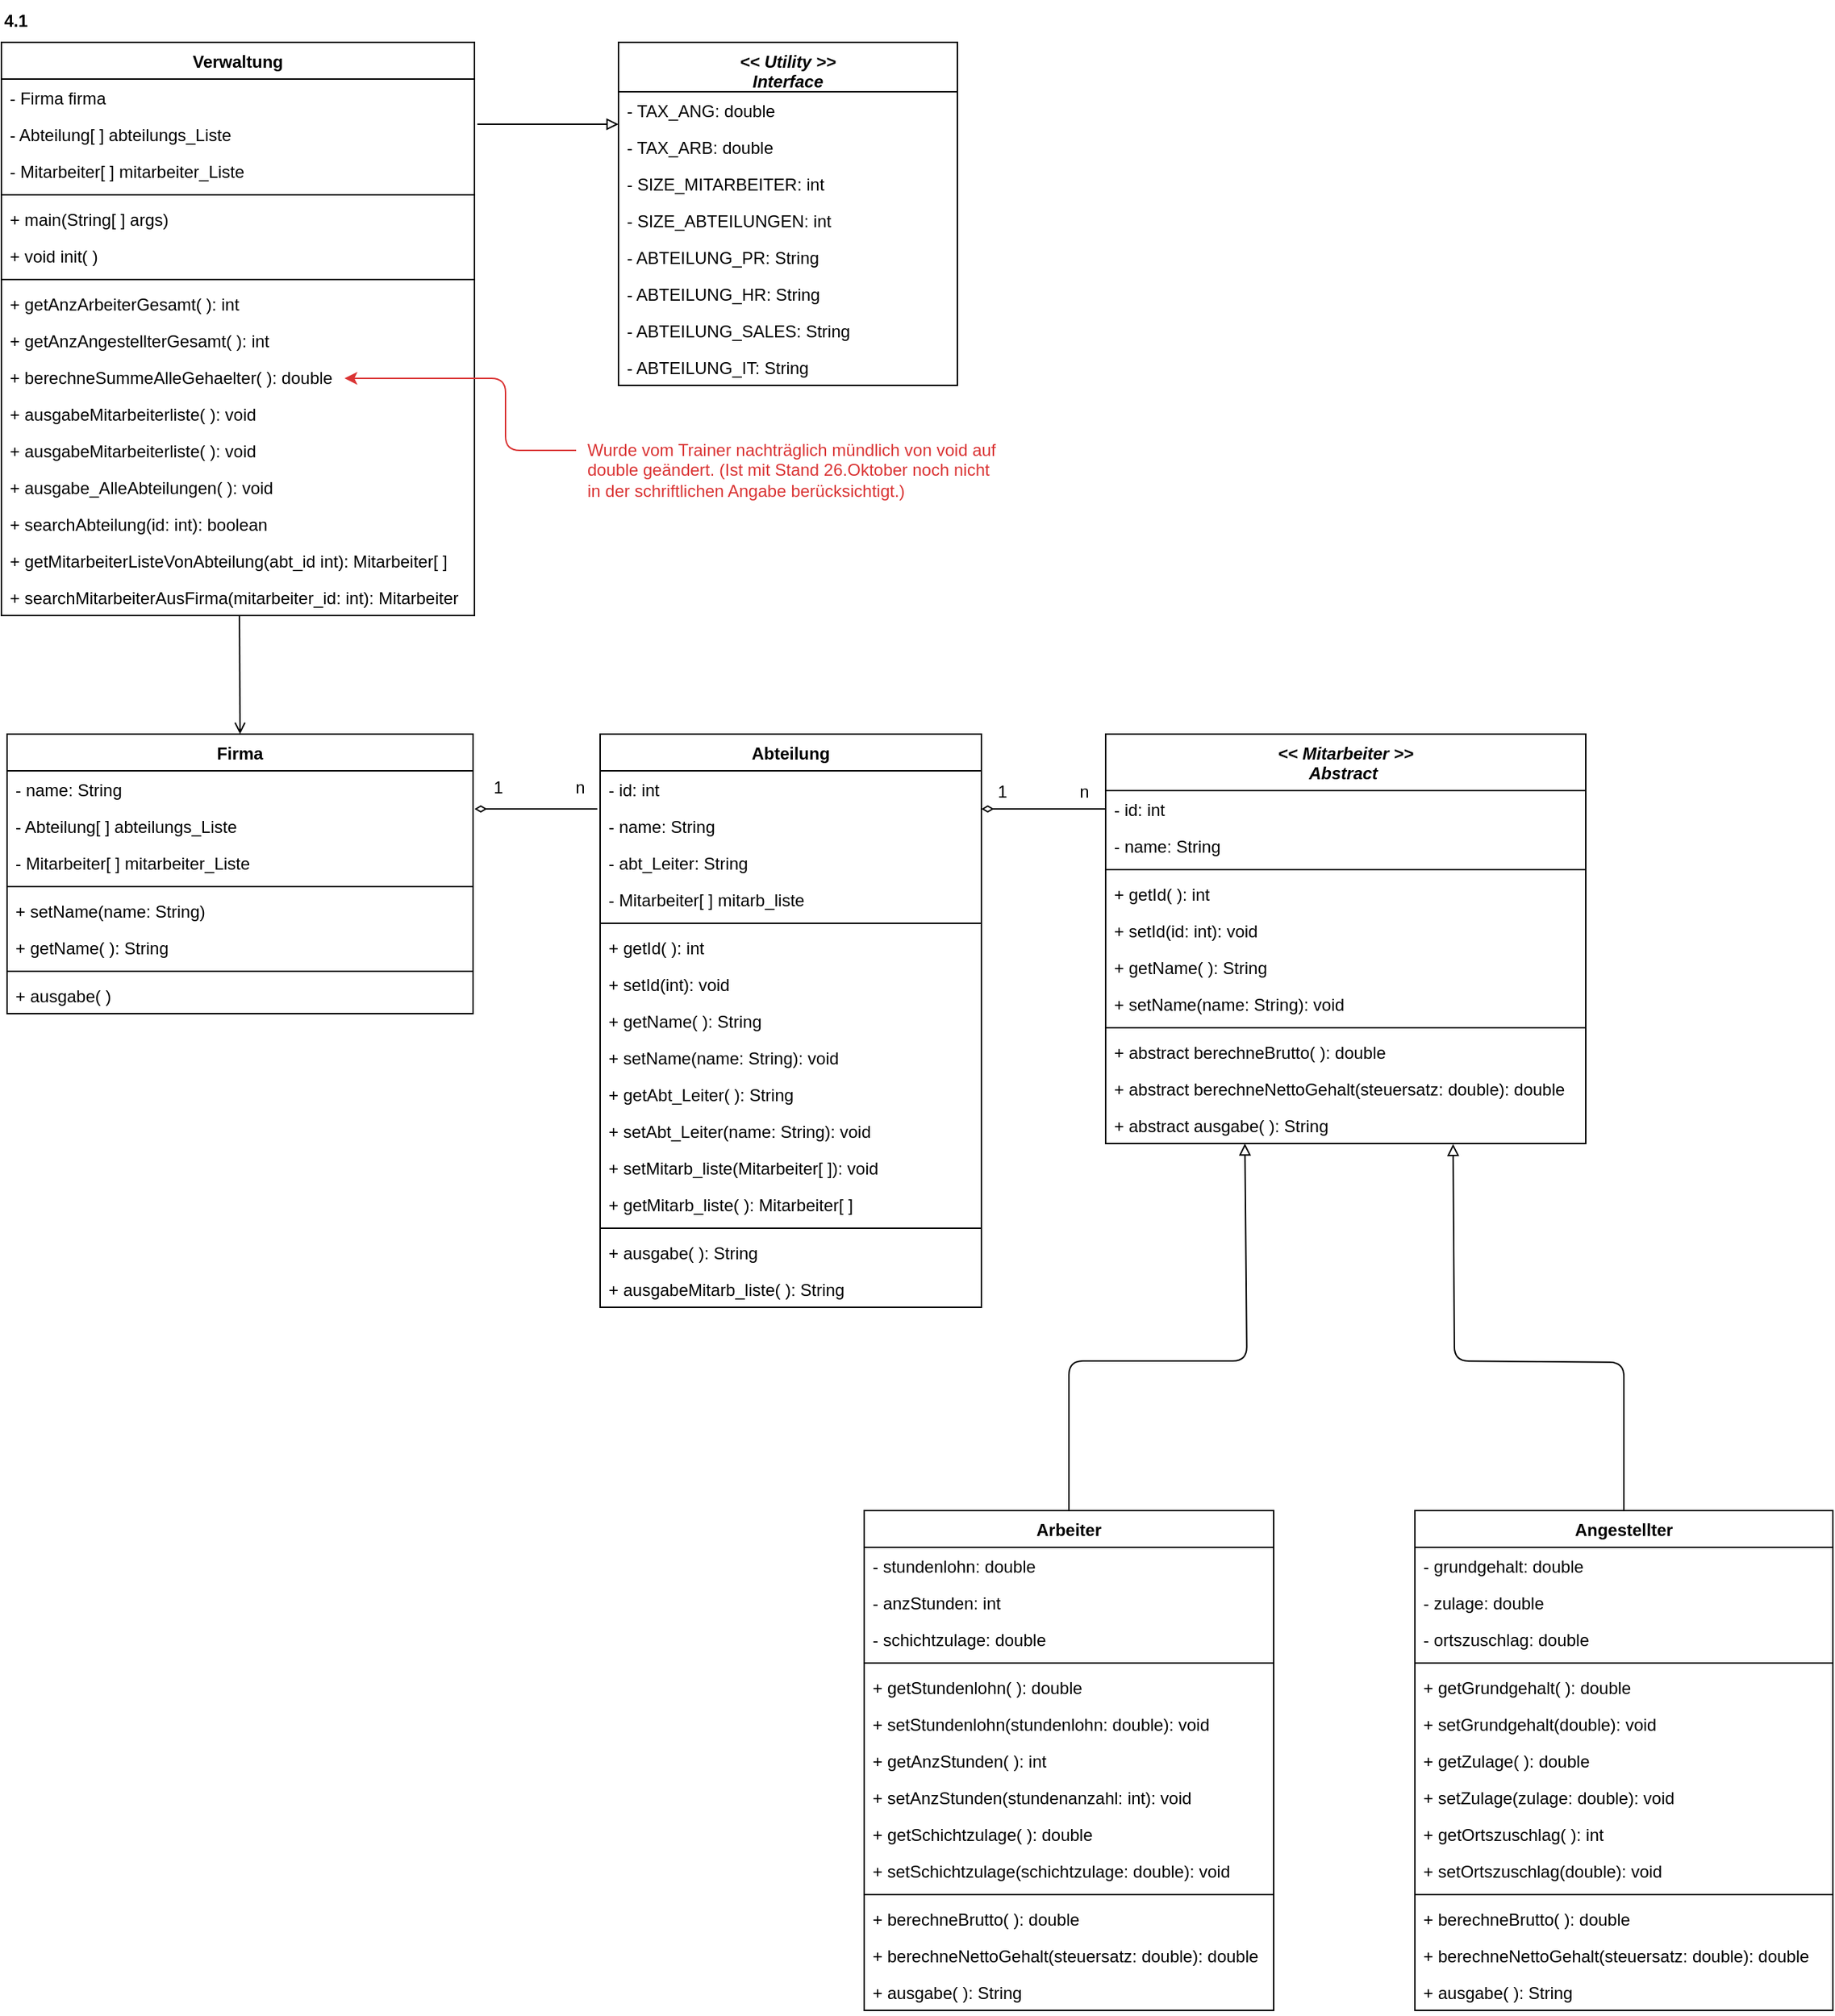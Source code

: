 <mxfile>
    <diagram id="rcUHlj1lV0WHpPZUBOzG" name="Page-1">
        <mxGraphModel dx="982" dy="1987" grid="1" gridSize="10" guides="1" tooltips="1" connect="1" arrows="1" fold="1" page="1" pageScale="1" pageWidth="850" pageHeight="1100" math="0" shadow="0">
            <root>
                <mxCell id="0"/>
                <mxCell id="1" parent="0"/>
                <mxCell id="2" value="&lt;&lt; Mitarbeiter &gt;&gt;&#10;Abstract " style="swimlane;fontStyle=3;align=center;verticalAlign=top;childLayout=stackLayout;horizontal=1;startSize=40;horizontalStack=0;resizeParent=1;resizeParentMax=0;resizeLast=0;collapsible=1;marginBottom=0;" parent="1" vertex="1">
                    <mxGeometry x="865" y="-549" width="340" height="290" as="geometry"/>
                </mxCell>
                <mxCell id="3" value="- id: int" style="text;strokeColor=none;fillColor=none;align=left;verticalAlign=top;spacingLeft=4;spacingRight=4;overflow=hidden;rotatable=0;points=[[0,0.5],[1,0.5]];portConstraint=eastwest;" parent="2" vertex="1">
                    <mxGeometry y="40" width="340" height="26" as="geometry"/>
                </mxCell>
                <mxCell id="6" value="- name: String" style="text;strokeColor=none;fillColor=none;align=left;verticalAlign=top;spacingLeft=4;spacingRight=4;overflow=hidden;rotatable=0;points=[[0,0.5],[1,0.5]];portConstraint=eastwest;" parent="2" vertex="1">
                    <mxGeometry y="66" width="340" height="26" as="geometry"/>
                </mxCell>
                <mxCell id="4" value="" style="line;strokeWidth=1;fillColor=none;align=left;verticalAlign=middle;spacingTop=-1;spacingLeft=3;spacingRight=3;rotatable=0;labelPosition=right;points=[];portConstraint=eastwest;strokeColor=inherit;" parent="2" vertex="1">
                    <mxGeometry y="92" width="340" height="8" as="geometry"/>
                </mxCell>
                <mxCell id="5" value="+ getId( ): int" style="text;strokeColor=none;fillColor=none;align=left;verticalAlign=top;spacingLeft=4;spacingRight=4;overflow=hidden;rotatable=0;points=[[0,0.5],[1,0.5]];portConstraint=eastwest;" parent="2" vertex="1">
                    <mxGeometry y="100" width="340" height="26" as="geometry"/>
                </mxCell>
                <mxCell id="7" value="+ setId(id: int): void" style="text;strokeColor=none;fillColor=none;align=left;verticalAlign=top;spacingLeft=4;spacingRight=4;overflow=hidden;rotatable=0;points=[[0,0.5],[1,0.5]];portConstraint=eastwest;" parent="2" vertex="1">
                    <mxGeometry y="126" width="340" height="26" as="geometry"/>
                </mxCell>
                <mxCell id="8" value="+ getName( ): String" style="text;strokeColor=none;fillColor=none;align=left;verticalAlign=top;spacingLeft=4;spacingRight=4;overflow=hidden;rotatable=0;points=[[0,0.5],[1,0.5]];portConstraint=eastwest;" parent="2" vertex="1">
                    <mxGeometry y="152" width="340" height="26" as="geometry"/>
                </mxCell>
                <mxCell id="9" value="+ setName(name: String): void" style="text;strokeColor=none;fillColor=none;align=left;verticalAlign=top;spacingLeft=4;spacingRight=4;overflow=hidden;rotatable=0;points=[[0,0.5],[1,0.5]];portConstraint=eastwest;" parent="2" vertex="1">
                    <mxGeometry y="178" width="340" height="26" as="geometry"/>
                </mxCell>
                <mxCell id="11" value="" style="line;strokeWidth=1;fillColor=none;align=left;verticalAlign=middle;spacingTop=-1;spacingLeft=3;spacingRight=3;rotatable=0;labelPosition=right;points=[];portConstraint=eastwest;strokeColor=inherit;" parent="2" vertex="1">
                    <mxGeometry y="204" width="340" height="8" as="geometry"/>
                </mxCell>
                <mxCell id="54" value="+ abstract berechneBrutto( ): double" style="text;strokeColor=none;fillColor=none;align=left;verticalAlign=top;spacingLeft=4;spacingRight=4;overflow=hidden;rotatable=0;points=[[0,0.5],[1,0.5]];portConstraint=eastwest;" parent="2" vertex="1">
                    <mxGeometry y="212" width="340" height="26" as="geometry"/>
                </mxCell>
                <mxCell id="157" value="+ abstract berechneNettoGehalt(steuersatz: double): double" style="text;strokeColor=none;fillColor=none;align=left;verticalAlign=top;spacingLeft=4;spacingRight=4;overflow=hidden;rotatable=0;points=[[0,0.5],[1,0.5]];portConstraint=eastwest;" parent="2" vertex="1">
                    <mxGeometry y="238" width="340" height="26" as="geometry"/>
                </mxCell>
                <mxCell id="10" value="+ abstract ausgabe( ): String" style="text;strokeColor=none;fillColor=none;align=left;verticalAlign=top;spacingLeft=4;spacingRight=4;overflow=hidden;rotatable=0;points=[[0,0.5],[1,0.5]];portConstraint=eastwest;" parent="2" vertex="1">
                    <mxGeometry y="264" width="340" height="26" as="geometry"/>
                </mxCell>
                <mxCell id="45" style="edgeStyle=none;html=1;entryX=0.271;entryY=1;entryDx=0;entryDy=0;entryPerimeter=0;endArrow=block;endFill=0;" parent="1" source="17" edge="1">
                    <mxGeometry relative="1" as="geometry">
                        <mxPoint x="963.59" y="-259" as="targetPoint"/>
                        <Array as="points">
                            <mxPoint x="839" y="-105"/>
                            <mxPoint x="965" y="-105"/>
                        </Array>
                    </mxGeometry>
                </mxCell>
                <mxCell id="17" value="Arbeiter" style="swimlane;fontStyle=1;align=center;verticalAlign=top;childLayout=stackLayout;horizontal=1;startSize=26;horizontalStack=0;resizeParent=1;resizeParentMax=0;resizeLast=0;collapsible=1;marginBottom=0;" parent="1" vertex="1">
                    <mxGeometry x="694" y="1" width="290" height="354" as="geometry"/>
                </mxCell>
                <mxCell id="18" value="- stundenlohn: double" style="text;strokeColor=none;fillColor=none;align=left;verticalAlign=top;spacingLeft=4;spacingRight=4;overflow=hidden;rotatable=0;points=[[0,0.5],[1,0.5]];portConstraint=eastwest;" parent="17" vertex="1">
                    <mxGeometry y="26" width="290" height="26" as="geometry"/>
                </mxCell>
                <mxCell id="21" value="- anzStunden: int" style="text;strokeColor=none;fillColor=none;align=left;verticalAlign=top;spacingLeft=4;spacingRight=4;overflow=hidden;rotatable=0;points=[[0,0.5],[1,0.5]];portConstraint=eastwest;" parent="17" vertex="1">
                    <mxGeometry y="52" width="290" height="26" as="geometry"/>
                </mxCell>
                <mxCell id="22" value="- schichtzulage: double" style="text;strokeColor=none;fillColor=none;align=left;verticalAlign=top;spacingLeft=4;spacingRight=4;overflow=hidden;rotatable=0;points=[[0,0.5],[1,0.5]];portConstraint=eastwest;" parent="17" vertex="1">
                    <mxGeometry y="78" width="290" height="26" as="geometry"/>
                </mxCell>
                <mxCell id="19" value="" style="line;strokeWidth=1;fillColor=none;align=left;verticalAlign=middle;spacingTop=-1;spacingLeft=3;spacingRight=3;rotatable=0;labelPosition=right;points=[];portConstraint=eastwest;strokeColor=inherit;" parent="17" vertex="1">
                    <mxGeometry y="104" width="290" height="8" as="geometry"/>
                </mxCell>
                <mxCell id="23" value="+ getStundenlohn( ): double" style="text;strokeColor=none;fillColor=none;align=left;verticalAlign=top;spacingLeft=4;spacingRight=4;overflow=hidden;rotatable=0;points=[[0,0.5],[1,0.5]];portConstraint=eastwest;" parent="17" vertex="1">
                    <mxGeometry y="112" width="290" height="26" as="geometry"/>
                </mxCell>
                <mxCell id="24" value="+ setStundenlohn(stundenlohn: double): void" style="text;strokeColor=none;fillColor=none;align=left;verticalAlign=top;spacingLeft=4;spacingRight=4;overflow=hidden;rotatable=0;points=[[0,0.5],[1,0.5]];portConstraint=eastwest;" parent="17" vertex="1">
                    <mxGeometry y="138" width="290" height="26" as="geometry"/>
                </mxCell>
                <mxCell id="25" value="+ getAnzStunden( ): int" style="text;strokeColor=none;fillColor=none;align=left;verticalAlign=top;spacingLeft=4;spacingRight=4;overflow=hidden;rotatable=0;points=[[0,0.5],[1,0.5]];portConstraint=eastwest;" parent="17" vertex="1">
                    <mxGeometry y="164" width="290" height="26" as="geometry"/>
                </mxCell>
                <mxCell id="26" value="+ setAnzStunden(stundenanzahl: int): void" style="text;strokeColor=none;fillColor=none;align=left;verticalAlign=top;spacingLeft=4;spacingRight=4;overflow=hidden;rotatable=0;points=[[0,0.5],[1,0.5]];portConstraint=eastwest;" parent="17" vertex="1">
                    <mxGeometry y="190" width="290" height="26" as="geometry"/>
                </mxCell>
                <mxCell id="27" value="+ getSchichtzulage( ): double" style="text;strokeColor=none;fillColor=none;align=left;verticalAlign=top;spacingLeft=4;spacingRight=4;overflow=hidden;rotatable=0;points=[[0,0.5],[1,0.5]];portConstraint=eastwest;" parent="17" vertex="1">
                    <mxGeometry y="216" width="290" height="26" as="geometry"/>
                </mxCell>
                <mxCell id="28" value="+ setSchichtzulage(schichtzulage: double): void" style="text;strokeColor=none;fillColor=none;align=left;verticalAlign=top;spacingLeft=4;spacingRight=4;overflow=hidden;rotatable=0;points=[[0,0.5],[1,0.5]];portConstraint=eastwest;" parent="17" vertex="1">
                    <mxGeometry y="242" width="290" height="26" as="geometry"/>
                </mxCell>
                <mxCell id="29" value="" style="line;strokeWidth=1;fillColor=none;align=left;verticalAlign=middle;spacingTop=-1;spacingLeft=3;spacingRight=3;rotatable=0;labelPosition=right;points=[];portConstraint=eastwest;strokeColor=inherit;" parent="17" vertex="1">
                    <mxGeometry y="268" width="290" height="8" as="geometry"/>
                </mxCell>
                <mxCell id="55" value="+ berechneBrutto( ): double" style="text;strokeColor=none;fillColor=none;align=left;verticalAlign=top;spacingLeft=4;spacingRight=4;overflow=hidden;rotatable=0;points=[[0,0.5],[1,0.5]];portConstraint=eastwest;" parent="17" vertex="1">
                    <mxGeometry y="276" width="290" height="26" as="geometry"/>
                </mxCell>
                <mxCell id="161" value="+ berechneNettoGehalt(steuersatz: double): double" style="text;strokeColor=none;fillColor=none;align=left;verticalAlign=top;spacingLeft=4;spacingRight=4;overflow=hidden;rotatable=0;points=[[0,0.5],[1,0.5]];portConstraint=eastwest;" parent="17" vertex="1">
                    <mxGeometry y="302" width="290" height="26" as="geometry"/>
                </mxCell>
                <mxCell id="20" value="+ ausgabe( ): String" style="text;strokeColor=none;fillColor=none;align=left;verticalAlign=top;spacingLeft=4;spacingRight=4;overflow=hidden;rotatable=0;points=[[0,0.5],[1,0.5]];portConstraint=eastwest;" parent="17" vertex="1">
                    <mxGeometry y="328" width="290" height="26" as="geometry"/>
                </mxCell>
                <mxCell id="46" style="edgeStyle=none;html=1;entryX=0.676;entryY=1.013;entryDx=0;entryDy=0;entryPerimeter=0;endArrow=block;endFill=0;exitX=0.5;exitY=0;exitDx=0;exitDy=0;" parent="1" source="30" edge="1">
                    <mxGeometry relative="1" as="geometry">
                        <mxPoint x="1111.04" y="-258.662" as="targetPoint"/>
                        <Array as="points">
                            <mxPoint x="1232" y="-104"/>
                            <mxPoint x="1112" y="-105"/>
                        </Array>
                    </mxGeometry>
                </mxCell>
                <mxCell id="30" value="Angestellter" style="swimlane;fontStyle=1;align=center;verticalAlign=top;childLayout=stackLayout;horizontal=1;startSize=26;horizontalStack=0;resizeParent=1;resizeParentMax=0;resizeLast=0;collapsible=1;marginBottom=0;" parent="1" vertex="1">
                    <mxGeometry x="1084" y="1" width="296" height="354" as="geometry"/>
                </mxCell>
                <mxCell id="31" value="- grundgehalt: double" style="text;strokeColor=none;fillColor=none;align=left;verticalAlign=top;spacingLeft=4;spacingRight=4;overflow=hidden;rotatable=0;points=[[0,0.5],[1,0.5]];portConstraint=eastwest;" parent="30" vertex="1">
                    <mxGeometry y="26" width="296" height="26" as="geometry"/>
                </mxCell>
                <mxCell id="32" value="- zulage: double" style="text;strokeColor=none;fillColor=none;align=left;verticalAlign=top;spacingLeft=4;spacingRight=4;overflow=hidden;rotatable=0;points=[[0,0.5],[1,0.5]];portConstraint=eastwest;" parent="30" vertex="1">
                    <mxGeometry y="52" width="296" height="26" as="geometry"/>
                </mxCell>
                <mxCell id="96" value="- ortszuschlag: double" style="text;strokeColor=none;fillColor=none;align=left;verticalAlign=top;spacingLeft=4;spacingRight=4;overflow=hidden;rotatable=0;points=[[0,0.5],[1,0.5]];portConstraint=eastwest;" parent="30" vertex="1">
                    <mxGeometry y="78" width="296" height="26" as="geometry"/>
                </mxCell>
                <mxCell id="34" value="" style="line;strokeWidth=1;fillColor=none;align=left;verticalAlign=middle;spacingTop=-1;spacingLeft=3;spacingRight=3;rotatable=0;labelPosition=right;points=[];portConstraint=eastwest;strokeColor=inherit;" parent="30" vertex="1">
                    <mxGeometry y="104" width="296" height="8" as="geometry"/>
                </mxCell>
                <mxCell id="35" value="+ getGrundgehalt( ): double" style="text;strokeColor=none;fillColor=none;align=left;verticalAlign=top;spacingLeft=4;spacingRight=4;overflow=hidden;rotatable=0;points=[[0,0.5],[1,0.5]];portConstraint=eastwest;" parent="30" vertex="1">
                    <mxGeometry y="112" width="296" height="26" as="geometry"/>
                </mxCell>
                <mxCell id="36" value="+ setGrundgehalt(double): void" style="text;strokeColor=none;fillColor=none;align=left;verticalAlign=top;spacingLeft=4;spacingRight=4;overflow=hidden;rotatable=0;points=[[0,0.5],[1,0.5]];portConstraint=eastwest;" parent="30" vertex="1">
                    <mxGeometry y="138" width="296" height="26" as="geometry"/>
                </mxCell>
                <mxCell id="37" value="+ getZulage( ): double" style="text;strokeColor=none;fillColor=none;align=left;verticalAlign=top;spacingLeft=4;spacingRight=4;overflow=hidden;rotatable=0;points=[[0,0.5],[1,0.5]];portConstraint=eastwest;" parent="30" vertex="1">
                    <mxGeometry y="164" width="296" height="26" as="geometry"/>
                </mxCell>
                <mxCell id="38" value="+ setZulage(zulage: double): void" style="text;strokeColor=none;fillColor=none;align=left;verticalAlign=top;spacingLeft=4;spacingRight=4;overflow=hidden;rotatable=0;points=[[0,0.5],[1,0.5]];portConstraint=eastwest;" parent="30" vertex="1">
                    <mxGeometry y="190" width="296" height="26" as="geometry"/>
                </mxCell>
                <mxCell id="165" value="+ getOrtszuschlag( ): int" style="text;strokeColor=none;fillColor=none;align=left;verticalAlign=top;spacingLeft=4;spacingRight=4;overflow=hidden;rotatable=0;points=[[0,0.5],[1,0.5]];portConstraint=eastwest;" parent="30" vertex="1">
                    <mxGeometry y="216" width="296" height="26" as="geometry"/>
                </mxCell>
                <mxCell id="166" value="+ setOrtszuschlag(double): void" style="text;strokeColor=none;fillColor=none;align=left;verticalAlign=top;spacingLeft=4;spacingRight=4;overflow=hidden;rotatable=0;points=[[0,0.5],[1,0.5]];portConstraint=eastwest;" parent="30" vertex="1">
                    <mxGeometry y="242" width="296" height="26" as="geometry"/>
                </mxCell>
                <mxCell id="41" value="" style="line;strokeWidth=1;fillColor=none;align=left;verticalAlign=middle;spacingTop=-1;spacingLeft=3;spacingRight=3;rotatable=0;labelPosition=right;points=[];portConstraint=eastwest;strokeColor=inherit;" parent="30" vertex="1">
                    <mxGeometry y="268" width="296" height="8" as="geometry"/>
                </mxCell>
                <mxCell id="56" value="+ berechneBrutto( ): double" style="text;strokeColor=none;fillColor=none;align=left;verticalAlign=top;spacingLeft=4;spacingRight=4;overflow=hidden;rotatable=0;points=[[0,0.5],[1,0.5]];portConstraint=eastwest;" parent="30" vertex="1">
                    <mxGeometry y="276" width="296" height="26" as="geometry"/>
                </mxCell>
                <mxCell id="164" value="+ berechneNettoGehalt(steuersatz: double): double" style="text;strokeColor=none;fillColor=none;align=left;verticalAlign=top;spacingLeft=4;spacingRight=4;overflow=hidden;rotatable=0;points=[[0,0.5],[1,0.5]];portConstraint=eastwest;" parent="30" vertex="1">
                    <mxGeometry y="302" width="296" height="26" as="geometry"/>
                </mxCell>
                <mxCell id="42" value="+ ausgabe( ): String" style="text;strokeColor=none;fillColor=none;align=left;verticalAlign=top;spacingLeft=4;spacingRight=4;overflow=hidden;rotatable=0;points=[[0,0.5],[1,0.5]];portConstraint=eastwest;" parent="30" vertex="1">
                    <mxGeometry y="328" width="296" height="26" as="geometry"/>
                </mxCell>
                <mxCell id="119" style="edgeStyle=none;html=1;entryX=0.5;entryY=0;entryDx=0;entryDy=0;endArrow=open;endFill=0;" parent="1" source="57" target="97" edge="1">
                    <mxGeometry relative="1" as="geometry"/>
                </mxCell>
                <mxCell id="57" value="Verwaltung" style="swimlane;fontStyle=1;align=center;verticalAlign=top;childLayout=stackLayout;horizontal=1;startSize=26;horizontalStack=0;resizeParent=1;resizeParentMax=0;resizeLast=0;collapsible=1;marginBottom=0;" parent="1" vertex="1">
                    <mxGeometry x="83" y="-1039" width="335" height="406" as="geometry"/>
                </mxCell>
                <mxCell id="179" value="- Firma firma" style="text;strokeColor=none;fillColor=none;align=left;verticalAlign=top;spacingLeft=4;spacingRight=4;overflow=hidden;rotatable=0;points=[[0,0.5],[1,0.5]];portConstraint=eastwest;" parent="57" vertex="1">
                    <mxGeometry y="26" width="335" height="26" as="geometry"/>
                </mxCell>
                <mxCell id="180" value="- Abteilung[ ] abteilungs_Liste" style="text;strokeColor=none;fillColor=none;align=left;verticalAlign=top;spacingLeft=4;spacingRight=4;overflow=hidden;rotatable=0;points=[[0,0.5],[1,0.5]];portConstraint=eastwest;" parent="57" vertex="1">
                    <mxGeometry y="52" width="335" height="26" as="geometry"/>
                </mxCell>
                <mxCell id="181" value="- Mitarbeiter[ ] mitarbeiter_Liste" style="text;strokeColor=none;fillColor=none;align=left;verticalAlign=top;spacingLeft=4;spacingRight=4;overflow=hidden;rotatable=0;points=[[0,0.5],[1,0.5]];portConstraint=eastwest;" parent="57" vertex="1">
                    <mxGeometry y="78" width="335" height="26" as="geometry"/>
                </mxCell>
                <mxCell id="182" value="" style="line;strokeWidth=1;fillColor=none;align=left;verticalAlign=middle;spacingTop=-1;spacingLeft=3;spacingRight=3;rotatable=0;labelPosition=right;points=[];portConstraint=eastwest;strokeColor=inherit;" parent="57" vertex="1">
                    <mxGeometry y="104" width="335" height="8" as="geometry"/>
                </mxCell>
                <mxCell id="60" value="+ main(String[ ] args)" style="text;strokeColor=none;fillColor=none;align=left;verticalAlign=top;spacingLeft=4;spacingRight=4;overflow=hidden;rotatable=0;points=[[0,0.5],[1,0.5]];portConstraint=eastwest;" parent="57" vertex="1">
                    <mxGeometry y="112" width="335" height="26" as="geometry"/>
                </mxCell>
                <mxCell id="152" value="+ void init( )" style="text;strokeColor=none;fillColor=none;align=left;verticalAlign=top;spacingLeft=4;spacingRight=4;overflow=hidden;rotatable=0;points=[[0,0.5],[1,0.5]];portConstraint=eastwest;" parent="57" vertex="1">
                    <mxGeometry y="138" width="335" height="26" as="geometry"/>
                </mxCell>
                <mxCell id="188" value="" style="line;strokeWidth=1;fillColor=none;align=left;verticalAlign=middle;spacingTop=-1;spacingLeft=3;spacingRight=3;rotatable=0;labelPosition=right;points=[];portConstraint=eastwest;strokeColor=inherit;" parent="57" vertex="1">
                    <mxGeometry y="164" width="335" height="8" as="geometry"/>
                </mxCell>
                <mxCell id="168" value="+ getAnzArbeiterGesamt( ): int" style="text;strokeColor=none;fillColor=none;align=left;verticalAlign=top;spacingLeft=4;spacingRight=4;overflow=hidden;rotatable=0;points=[[0,0.5],[1,0.5]];portConstraint=eastwest;" parent="57" vertex="1">
                    <mxGeometry y="172" width="335" height="26" as="geometry"/>
                </mxCell>
                <mxCell id="167" value="+ getAnzAngestellterGesamt( ): int" style="text;strokeColor=none;fillColor=none;align=left;verticalAlign=top;spacingLeft=4;spacingRight=4;overflow=hidden;rotatable=0;points=[[0,0.5],[1,0.5]];portConstraint=eastwest;" parent="57" vertex="1">
                    <mxGeometry y="198" width="335" height="26" as="geometry"/>
                </mxCell>
                <mxCell id="198" value="" style="endArrow=classic;html=1;fontColor=#DA3434;strokeColor=#DA3434;" edge="1" parent="57">
                    <mxGeometry width="50" height="50" relative="1" as="geometry">
                        <mxPoint x="407" y="289" as="sourcePoint"/>
                        <mxPoint x="243" y="238" as="targetPoint"/>
                        <Array as="points">
                            <mxPoint x="357" y="289"/>
                            <mxPoint x="357" y="238"/>
                        </Array>
                    </mxGeometry>
                </mxCell>
                <mxCell id="156" value="+ berechneSummeAlleGehaelter( ): double" style="text;strokeColor=none;fillColor=none;align=left;verticalAlign=top;spacingLeft=4;spacingRight=4;overflow=hidden;rotatable=0;points=[[0,0.5],[1,0.5]];portConstraint=eastwest;" parent="57" vertex="1">
                    <mxGeometry y="224" width="335" height="26" as="geometry"/>
                </mxCell>
                <mxCell id="176" value="+ ausgabeMitarbeiterliste( ): void" style="text;strokeColor=none;fillColor=none;align=left;verticalAlign=top;spacingLeft=4;spacingRight=4;overflow=hidden;rotatable=0;points=[[0,0.5],[1,0.5]];portConstraint=eastwest;" parent="57" vertex="1">
                    <mxGeometry y="250" width="335" height="26" as="geometry"/>
                </mxCell>
                <mxCell id="199" value="+ ausgabeMitarbeiterliste( ): void" style="text;strokeColor=none;fillColor=none;align=left;verticalAlign=top;spacingLeft=4;spacingRight=4;overflow=hidden;rotatable=0;points=[[0,0.5],[1,0.5]];portConstraint=eastwest;" vertex="1" parent="57">
                    <mxGeometry y="276" width="335" height="26" as="geometry"/>
                </mxCell>
                <mxCell id="191" value="+ ausgabe_AlleAbteilungen( ): void" style="text;strokeColor=none;fillColor=none;align=left;verticalAlign=top;spacingLeft=4;spacingRight=4;overflow=hidden;rotatable=0;points=[[0,0.5],[1,0.5]];portConstraint=eastwest;" parent="57" vertex="1">
                    <mxGeometry y="302" width="335" height="26" as="geometry"/>
                </mxCell>
                <mxCell id="192" value="+ searchAbteilung(id: int): boolean" style="text;strokeColor=none;fillColor=none;align=left;verticalAlign=top;spacingLeft=4;spacingRight=4;overflow=hidden;rotatable=0;points=[[0,0.5],[1,0.5]];portConstraint=eastwest;" parent="57" vertex="1">
                    <mxGeometry y="328" width="335" height="26" as="geometry"/>
                </mxCell>
                <mxCell id="193" value="+ getMitarbeiterListeVonAbteilung(abt_id int): Mitarbeiter[ ]" style="text;strokeColor=none;fillColor=none;align=left;verticalAlign=top;spacingLeft=4;spacingRight=4;overflow=hidden;rotatable=0;points=[[0,0.5],[1,0.5]];portConstraint=eastwest;" parent="57" vertex="1">
                    <mxGeometry y="354" width="335" height="26" as="geometry"/>
                </mxCell>
                <mxCell id="194" value="+ searchMitarbeiterAusFirma(mitarbeiter_id: int): Mitarbeiter" style="text;strokeColor=none;fillColor=none;align=left;verticalAlign=top;spacingLeft=4;spacingRight=4;overflow=hidden;rotatable=0;points=[[0,0.5],[1,0.5]];portConstraint=eastwest;" parent="57" vertex="1">
                    <mxGeometry y="380" width="335" height="26" as="geometry"/>
                </mxCell>
                <mxCell id="67" value="Abteilung" style="swimlane;fontStyle=1;align=center;verticalAlign=top;childLayout=stackLayout;horizontal=1;startSize=26;horizontalStack=0;resizeParent=1;resizeParentMax=0;resizeLast=0;collapsible=1;marginBottom=0;" parent="1" vertex="1">
                    <mxGeometry x="507" y="-549" width="270" height="406" as="geometry"/>
                </mxCell>
                <mxCell id="68" value="- id: int" style="text;strokeColor=none;fillColor=none;align=left;verticalAlign=top;spacingLeft=4;spacingRight=4;overflow=hidden;rotatable=0;points=[[0,0.5],[1,0.5]];portConstraint=eastwest;" parent="67" vertex="1">
                    <mxGeometry y="26" width="270" height="26" as="geometry"/>
                </mxCell>
                <mxCell id="71" value="- name: String" style="text;strokeColor=none;fillColor=none;align=left;verticalAlign=top;spacingLeft=4;spacingRight=4;overflow=hidden;rotatable=0;points=[[0,0.5],[1,0.5]];portConstraint=eastwest;" parent="67" vertex="1">
                    <mxGeometry y="52" width="270" height="26" as="geometry"/>
                </mxCell>
                <mxCell id="72" value="- abt_Leiter: String" style="text;strokeColor=none;fillColor=none;align=left;verticalAlign=top;spacingLeft=4;spacingRight=4;overflow=hidden;rotatable=0;points=[[0,0.5],[1,0.5]];portConstraint=eastwest;" parent="67" vertex="1">
                    <mxGeometry y="78" width="270" height="26" as="geometry"/>
                </mxCell>
                <mxCell id="185" value="- Mitarbeiter[ ] mitarb_liste" style="text;strokeColor=none;fillColor=none;align=left;verticalAlign=top;spacingLeft=4;spacingRight=4;overflow=hidden;rotatable=0;points=[[0,0.5],[1,0.5]];portConstraint=eastwest;" parent="67" vertex="1">
                    <mxGeometry y="104" width="270" height="26" as="geometry"/>
                </mxCell>
                <mxCell id="69" value="" style="line;strokeWidth=1;fillColor=none;align=left;verticalAlign=middle;spacingTop=-1;spacingLeft=3;spacingRight=3;rotatable=0;labelPosition=right;points=[];portConstraint=eastwest;strokeColor=inherit;" parent="67" vertex="1">
                    <mxGeometry y="130" width="270" height="8" as="geometry"/>
                </mxCell>
                <mxCell id="70" value="+ getId( ): int" style="text;strokeColor=none;fillColor=none;align=left;verticalAlign=top;spacingLeft=4;spacingRight=4;overflow=hidden;rotatable=0;points=[[0,0.5],[1,0.5]];portConstraint=eastwest;" parent="67" vertex="1">
                    <mxGeometry y="138" width="270" height="26" as="geometry"/>
                </mxCell>
                <mxCell id="74" value="+ setId(int): void" style="text;strokeColor=none;fillColor=none;align=left;verticalAlign=top;spacingLeft=4;spacingRight=4;overflow=hidden;rotatable=0;points=[[0,0.5],[1,0.5]];portConstraint=eastwest;" parent="67" vertex="1">
                    <mxGeometry y="164" width="270" height="26" as="geometry"/>
                </mxCell>
                <mxCell id="75" value="+ getName( ): String" style="text;strokeColor=none;fillColor=none;align=left;verticalAlign=top;spacingLeft=4;spacingRight=4;overflow=hidden;rotatable=0;points=[[0,0.5],[1,0.5]];portConstraint=eastwest;" parent="67" vertex="1">
                    <mxGeometry y="190" width="270" height="26" as="geometry"/>
                </mxCell>
                <mxCell id="76" value="+ setName(name: String): void" style="text;strokeColor=none;fillColor=none;align=left;verticalAlign=top;spacingLeft=4;spacingRight=4;overflow=hidden;rotatable=0;points=[[0,0.5],[1,0.5]];portConstraint=eastwest;" parent="67" vertex="1">
                    <mxGeometry y="216" width="270" height="26" as="geometry"/>
                </mxCell>
                <mxCell id="77" value="+ getAbt_Leiter( ): String" style="text;strokeColor=none;fillColor=none;align=left;verticalAlign=top;spacingLeft=4;spacingRight=4;overflow=hidden;rotatable=0;points=[[0,0.5],[1,0.5]];portConstraint=eastwest;" parent="67" vertex="1">
                    <mxGeometry y="242" width="270" height="26" as="geometry"/>
                </mxCell>
                <mxCell id="78" value="+ setAbt_Leiter(name: String): void" style="text;strokeColor=none;fillColor=none;align=left;verticalAlign=top;spacingLeft=4;spacingRight=4;overflow=hidden;rotatable=0;points=[[0,0.5],[1,0.5]];portConstraint=eastwest;" parent="67" vertex="1">
                    <mxGeometry y="268" width="270" height="26" as="geometry"/>
                </mxCell>
                <mxCell id="85" value="+ setMitarb_liste(Mitarbeiter[ ]): void" style="text;strokeColor=none;fillColor=none;align=left;verticalAlign=top;spacingLeft=4;spacingRight=4;overflow=hidden;rotatable=0;points=[[0,0.5],[1,0.5]];portConstraint=eastwest;" parent="67" vertex="1">
                    <mxGeometry y="294" width="270" height="26" as="geometry"/>
                </mxCell>
                <mxCell id="84" value="+ getMitarb_liste( ): Mitarbeiter[ ]" style="text;strokeColor=none;fillColor=none;align=left;verticalAlign=top;spacingLeft=4;spacingRight=4;overflow=hidden;rotatable=0;points=[[0,0.5],[1,0.5]];portConstraint=eastwest;" parent="67" vertex="1">
                    <mxGeometry y="320" width="270" height="26" as="geometry"/>
                </mxCell>
                <mxCell id="87" value="" style="line;strokeWidth=1;fillColor=none;align=left;verticalAlign=middle;spacingTop=-1;spacingLeft=3;spacingRight=3;rotatable=0;labelPosition=right;points=[];portConstraint=eastwest;strokeColor=inherit;" parent="67" vertex="1">
                    <mxGeometry y="346" width="270" height="8" as="geometry"/>
                </mxCell>
                <mxCell id="88" value="+ ausgabe( ): String" style="text;strokeColor=none;fillColor=none;align=left;verticalAlign=top;spacingLeft=4;spacingRight=4;overflow=hidden;rotatable=0;points=[[0,0.5],[1,0.5]];portConstraint=eastwest;" parent="67" vertex="1">
                    <mxGeometry y="354" width="270" height="26" as="geometry"/>
                </mxCell>
                <mxCell id="86" value="+ ausgabeMitarb_liste( ): String" style="text;strokeColor=none;fillColor=none;align=left;verticalAlign=top;spacingLeft=4;spacingRight=4;overflow=hidden;rotatable=0;points=[[0,0.5],[1,0.5]];portConstraint=eastwest;" parent="67" vertex="1">
                    <mxGeometry y="380" width="270" height="26" as="geometry"/>
                </mxCell>
                <mxCell id="90" style="edgeStyle=none;html=1;entryX=1;entryY=1;entryDx=0;entryDy=0;endArrow=none;endFill=0;startArrow=diamondThin;startFill=0;exitX=1;exitY=0.5;exitDx=0;exitDy=0;" parent="1" target="94" edge="1">
                    <mxGeometry relative="1" as="geometry">
                        <mxPoint x="777" y="-496" as="sourcePoint"/>
                        <mxPoint x="874.71" y="-495.65" as="targetPoint"/>
                    </mxGeometry>
                </mxCell>
                <mxCell id="93" value="1" style="text;html=1;strokeColor=none;fillColor=none;align=center;verticalAlign=middle;whiteSpace=wrap;rounded=0;" parent="1" vertex="1">
                    <mxGeometry x="777" y="-521" width="30" height="25" as="geometry"/>
                </mxCell>
                <mxCell id="94" value="n" style="text;html=1;strokeColor=none;fillColor=none;align=center;verticalAlign=middle;whiteSpace=wrap;rounded=0;" parent="1" vertex="1">
                    <mxGeometry x="835" y="-521" width="30" height="25" as="geometry"/>
                </mxCell>
                <mxCell id="97" value="Firma" style="swimlane;fontStyle=1;align=center;verticalAlign=top;childLayout=stackLayout;horizontal=1;startSize=26;horizontalStack=0;resizeParent=1;resizeParentMax=0;resizeLast=0;collapsible=1;marginBottom=0;" parent="1" vertex="1">
                    <mxGeometry x="87" y="-549" width="330" height="198" as="geometry"/>
                </mxCell>
                <mxCell id="173" value="- name: String" style="text;strokeColor=none;fillColor=none;align=left;verticalAlign=top;spacingLeft=4;spacingRight=4;overflow=hidden;rotatable=0;points=[[0,0.5],[1,0.5]];portConstraint=eastwest;" parent="97" vertex="1">
                    <mxGeometry y="26" width="330" height="26" as="geometry"/>
                </mxCell>
                <mxCell id="183" value="- Abteilung[ ] abteilungs_Liste" style="text;strokeColor=none;fillColor=none;align=left;verticalAlign=top;spacingLeft=4;spacingRight=4;overflow=hidden;rotatable=0;points=[[0,0.5],[1,0.5]];portConstraint=eastwest;" parent="97" vertex="1">
                    <mxGeometry y="52" width="330" height="26" as="geometry"/>
                </mxCell>
                <mxCell id="184" value="- Mitarbeiter[ ] mitarbeiter_Liste" style="text;strokeColor=none;fillColor=none;align=left;verticalAlign=top;spacingLeft=4;spacingRight=4;overflow=hidden;rotatable=0;points=[[0,0.5],[1,0.5]];portConstraint=eastwest;" parent="97" vertex="1">
                    <mxGeometry y="78" width="330" height="26" as="geometry"/>
                </mxCell>
                <mxCell id="171" value="" style="line;strokeWidth=1;fillColor=none;align=left;verticalAlign=middle;spacingTop=-1;spacingLeft=3;spacingRight=3;rotatable=0;labelPosition=right;points=[];portConstraint=eastwest;strokeColor=inherit;" parent="97" vertex="1">
                    <mxGeometry y="104" width="330" height="8" as="geometry"/>
                </mxCell>
                <mxCell id="130" value="+ setName(name: String)" style="text;strokeColor=none;fillColor=none;align=left;verticalAlign=top;spacingLeft=4;spacingRight=4;overflow=hidden;rotatable=0;points=[[0,0.5],[1,0.5]];portConstraint=eastwest;" parent="97" vertex="1">
                    <mxGeometry y="112" width="330" height="26" as="geometry"/>
                </mxCell>
                <mxCell id="131" value="+ getName( ): String" style="text;strokeColor=none;fillColor=none;align=left;verticalAlign=top;spacingLeft=4;spacingRight=4;overflow=hidden;rotatable=0;points=[[0,0.5],[1,0.5]];portConstraint=eastwest;" parent="97" vertex="1">
                    <mxGeometry y="138" width="330" height="26" as="geometry"/>
                </mxCell>
                <mxCell id="144" value="" style="line;strokeWidth=1;fillColor=none;align=left;verticalAlign=middle;spacingTop=-1;spacingLeft=3;spacingRight=3;rotatable=0;labelPosition=right;points=[];portConstraint=eastwest;strokeColor=inherit;fontColor=#da3434;" parent="97" vertex="1">
                    <mxGeometry y="164" width="330" height="8" as="geometry"/>
                </mxCell>
                <mxCell id="143" value="+ ausgabe( )" style="text;strokeColor=none;fillColor=none;align=left;verticalAlign=top;spacingLeft=4;spacingRight=4;overflow=hidden;rotatable=0;points=[[0,0.5],[1,0.5]];portConstraint=eastwest;" parent="97" vertex="1">
                    <mxGeometry y="172" width="330" height="26" as="geometry"/>
                </mxCell>
                <mxCell id="116" style="edgeStyle=none;html=1;entryX=0;entryY=0.5;entryDx=0;entryDy=0;endArrow=none;endFill=0;startArrow=diamondThin;startFill=0;exitX=0;exitY=1;exitDx=0;exitDy=0;" parent="1" edge="1">
                    <mxGeometry relative="1" as="geometry">
                        <mxPoint x="418" y="-496" as="sourcePoint"/>
                        <mxPoint x="505" y="-496" as="targetPoint"/>
                    </mxGeometry>
                </mxCell>
                <mxCell id="117" value="1" style="text;html=1;strokeColor=none;fillColor=none;align=center;verticalAlign=middle;whiteSpace=wrap;rounded=0;" parent="1" vertex="1">
                    <mxGeometry x="420" y="-526" width="30" height="30" as="geometry"/>
                </mxCell>
                <mxCell id="118" value="n" style="text;html=1;strokeColor=none;fillColor=none;align=center;verticalAlign=middle;whiteSpace=wrap;rounded=0;" parent="1" vertex="1">
                    <mxGeometry x="478" y="-526" width="30" height="30" as="geometry"/>
                </mxCell>
                <mxCell id="120" value="&lt;&lt; Utility &gt;&gt;&#10;Interface" style="swimlane;fontStyle=3;align=center;verticalAlign=top;childLayout=stackLayout;horizontal=1;startSize=35;horizontalStack=0;resizeParent=1;resizeParentMax=0;resizeLast=0;collapsible=1;marginBottom=0;" parent="1" vertex="1">
                    <mxGeometry x="520" y="-1039" width="240" height="243" as="geometry"/>
                </mxCell>
                <mxCell id="121" value="- TAX_ANG: double" style="text;strokeColor=none;fillColor=none;align=left;verticalAlign=top;spacingLeft=4;spacingRight=4;overflow=hidden;rotatable=0;points=[[0,0.5],[1,0.5]];portConstraint=eastwest;" parent="120" vertex="1">
                    <mxGeometry y="35" width="240" height="26" as="geometry"/>
                </mxCell>
                <mxCell id="122" value="- TAX_ARB: double" style="text;strokeColor=none;fillColor=none;align=left;verticalAlign=top;spacingLeft=4;spacingRight=4;overflow=hidden;rotatable=0;points=[[0,0.5],[1,0.5]];portConstraint=eastwest;" parent="120" vertex="1">
                    <mxGeometry y="61" width="240" height="26" as="geometry"/>
                </mxCell>
                <mxCell id="189" value="- SIZE_MITARBEITER: int" style="text;strokeColor=none;fillColor=none;align=left;verticalAlign=top;spacingLeft=4;spacingRight=4;overflow=hidden;rotatable=0;points=[[0,0.5],[1,0.5]];portConstraint=eastwest;" parent="120" vertex="1">
                    <mxGeometry y="87" width="240" height="26" as="geometry"/>
                </mxCell>
                <mxCell id="190" value="- SIZE_ABTEILUNGEN: int" style="text;strokeColor=none;fillColor=none;align=left;verticalAlign=top;spacingLeft=4;spacingRight=4;overflow=hidden;rotatable=0;points=[[0,0.5],[1,0.5]];portConstraint=eastwest;" parent="120" vertex="1">
                    <mxGeometry y="113" width="240" height="26" as="geometry"/>
                </mxCell>
                <mxCell id="132" value="- ABTEILUNG_PR: String" style="text;strokeColor=none;fillColor=none;align=left;verticalAlign=top;spacingLeft=4;spacingRight=4;overflow=hidden;rotatable=0;points=[[0,0.5],[1,0.5]];portConstraint=eastwest;" parent="120" vertex="1">
                    <mxGeometry y="139" width="240" height="26" as="geometry"/>
                </mxCell>
                <mxCell id="135" value="- ABTEILUNG_HR: String" style="text;strokeColor=none;fillColor=none;align=left;verticalAlign=top;spacingLeft=4;spacingRight=4;overflow=hidden;rotatable=0;points=[[0,0.5],[1,0.5]];portConstraint=eastwest;" parent="120" vertex="1">
                    <mxGeometry y="165" width="240" height="26" as="geometry"/>
                </mxCell>
                <mxCell id="133" value="- ABTEILUNG_SALES: String" style="text;strokeColor=none;fillColor=none;align=left;verticalAlign=top;spacingLeft=4;spacingRight=4;overflow=hidden;rotatable=0;points=[[0,0.5],[1,0.5]];portConstraint=eastwest;" parent="120" vertex="1">
                    <mxGeometry y="191" width="240" height="26" as="geometry"/>
                </mxCell>
                <mxCell id="134" value="- ABTEILUNG_IT: String" style="text;strokeColor=none;fillColor=none;align=left;verticalAlign=top;spacingLeft=4;spacingRight=4;overflow=hidden;rotatable=0;points=[[0,0.5],[1,0.5]];portConstraint=eastwest;" parent="120" vertex="1">
                    <mxGeometry y="217" width="240" height="26" as="geometry"/>
                </mxCell>
                <mxCell id="145" style="edgeStyle=none;html=1;fontColor=#da3434;endArrow=none;endFill=0;startArrow=block;startFill=0;" parent="1" edge="1">
                    <mxGeometry relative="1" as="geometry">
                        <mxPoint x="520" y="-981" as="sourcePoint"/>
                        <mxPoint x="420" y="-981" as="targetPoint"/>
                    </mxGeometry>
                </mxCell>
                <mxCell id="196" value="4.1" style="text;html=1;strokeColor=none;fillColor=none;align=left;verticalAlign=middle;whiteSpace=wrap;rounded=0;fontStyle=1" parent="1" vertex="1">
                    <mxGeometry x="83" y="-1069" width="60" height="30" as="geometry"/>
                </mxCell>
                <mxCell id="197" value="Wurde vom Trainer nachträglich mündlich von void auf double geändert. (Ist mit Stand 26.Oktober noch nicht in der schriftlichen Angabe berücksichtigt.)" style="text;html=1;strokeColor=none;fillColor=none;align=left;verticalAlign=top;whiteSpace=wrap;rounded=0;fontColor=#DA3434;" vertex="1" parent="1">
                    <mxGeometry x="496" y="-764" width="294" height="65" as="geometry"/>
                </mxCell>
            </root>
        </mxGraphModel>
    </diagram>
</mxfile>